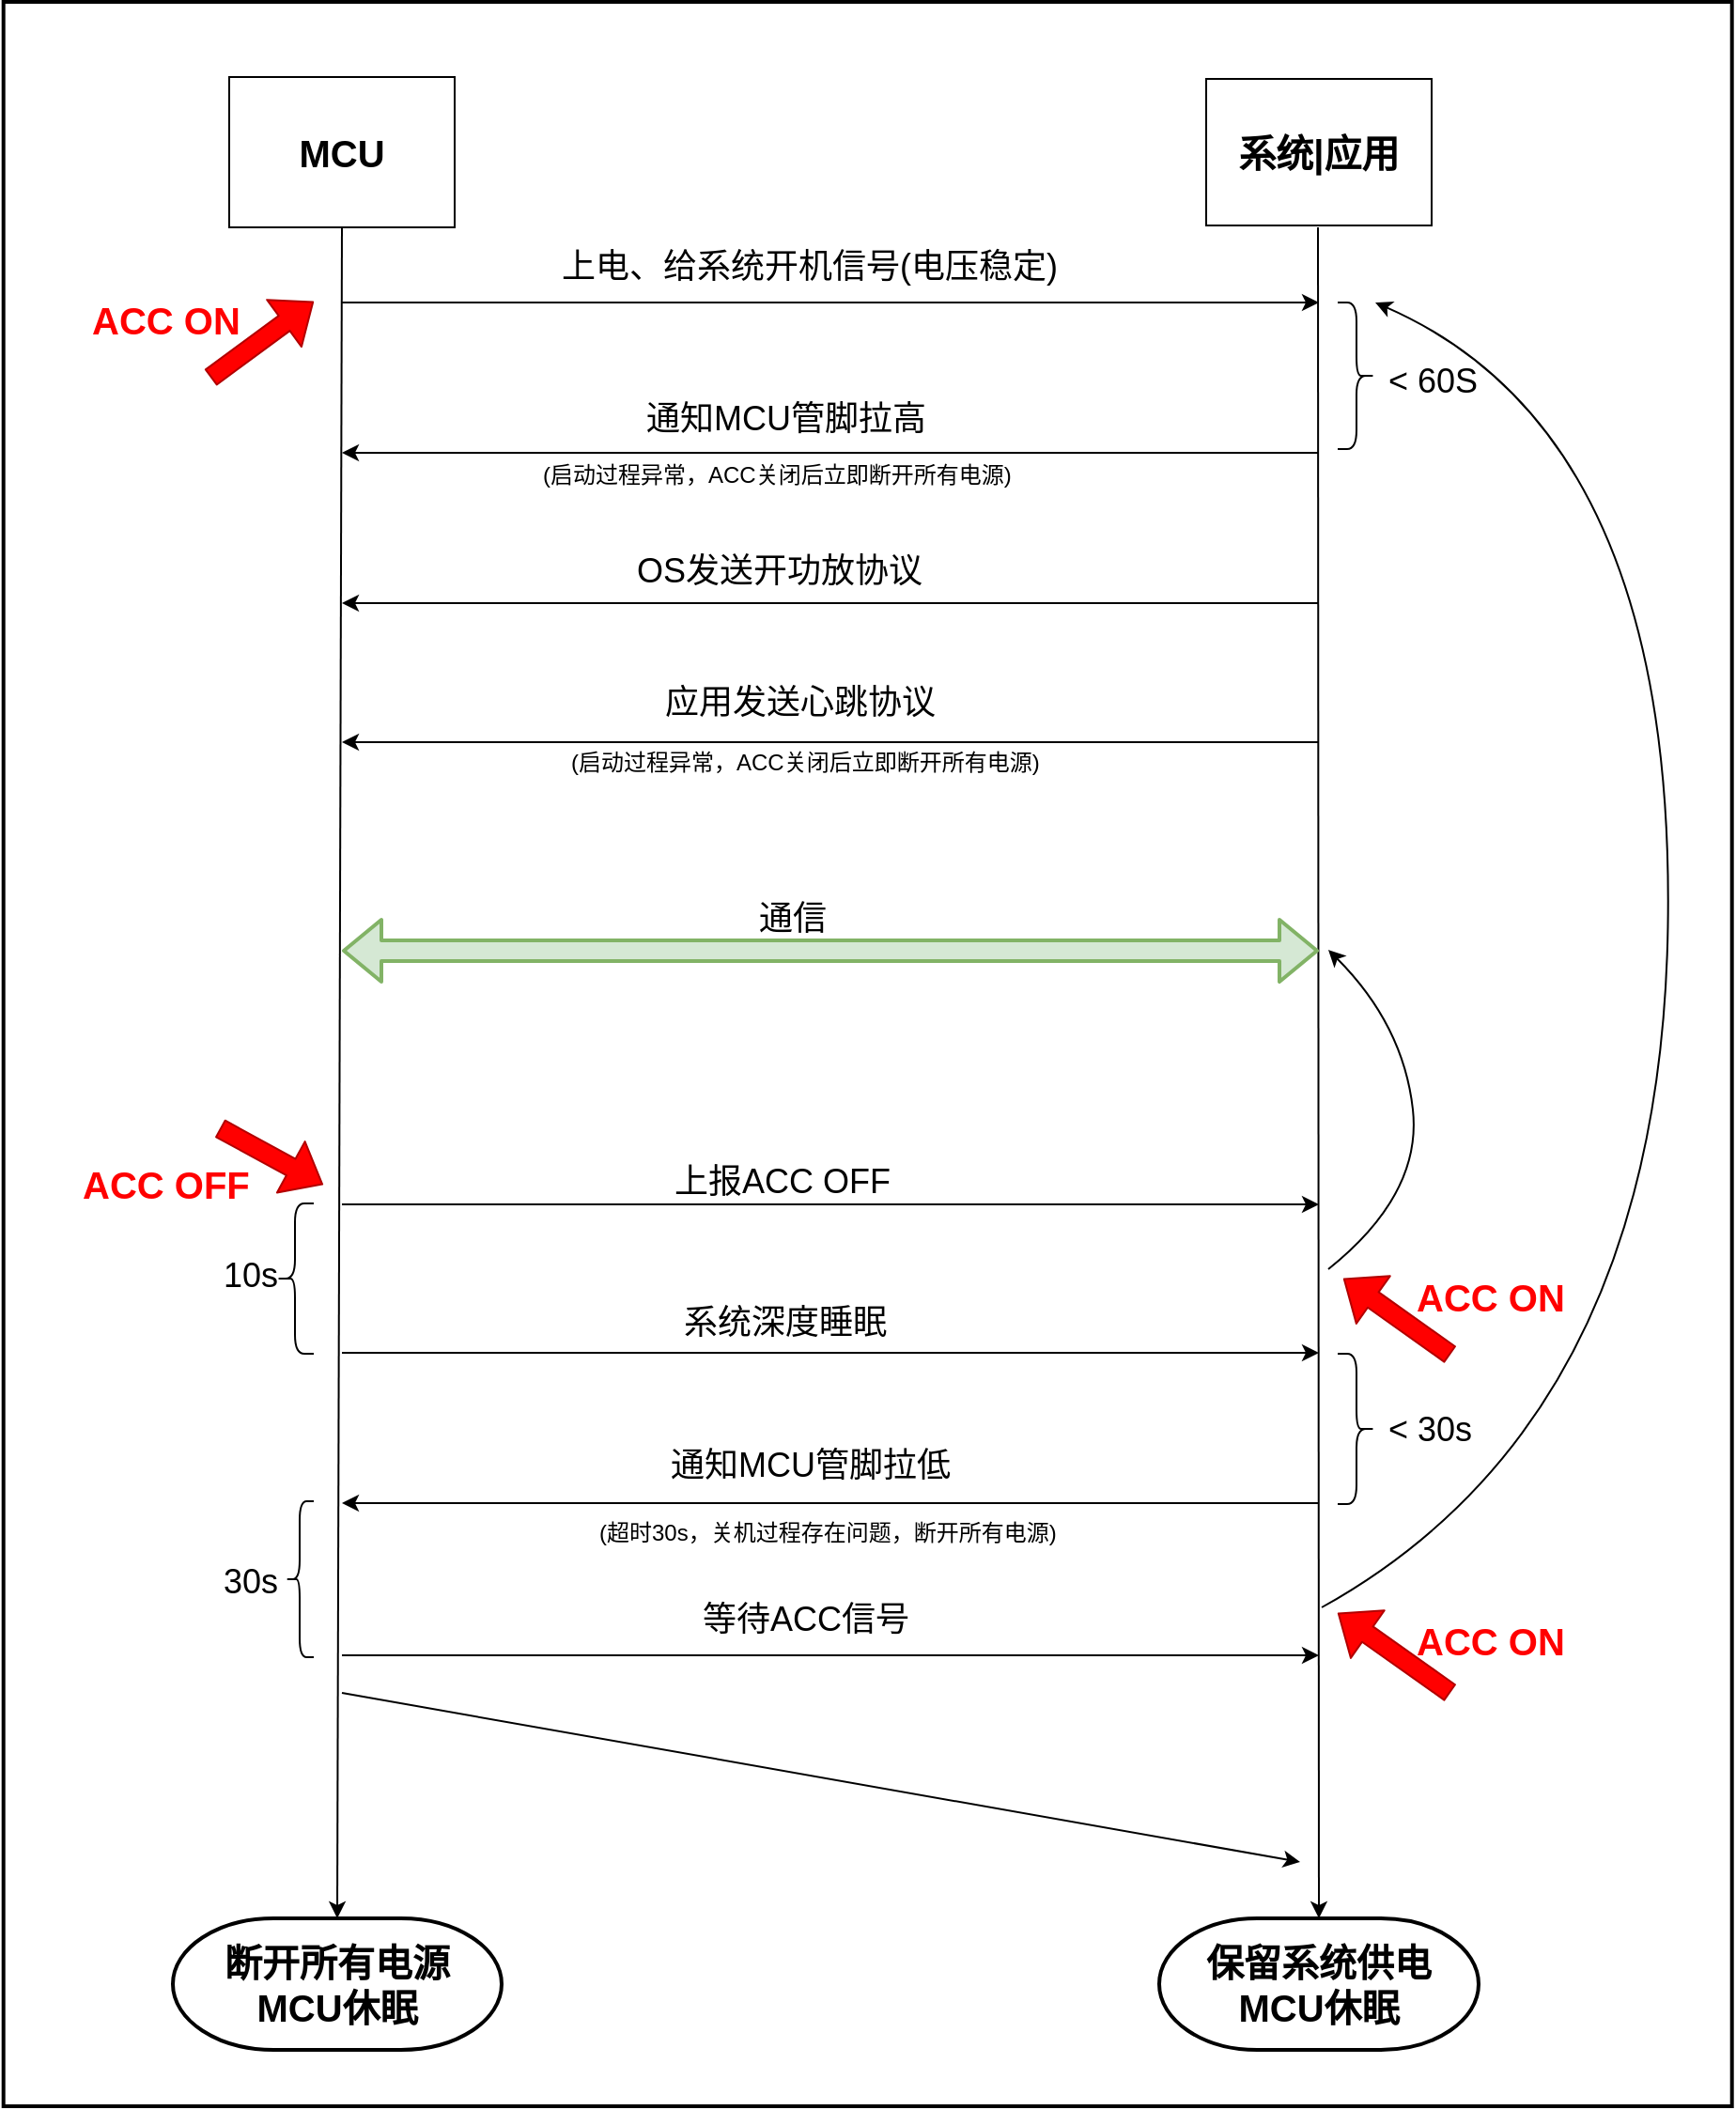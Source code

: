 <mxfile version="12.1.3" type="github" pages="1">
  <diagram id="3RNgoS7mazbFAzdoAH3F" name="第 1 页">
    <mxGraphModel dx="1016" dy="788" grid="1" gridSize="10" guides="1" tooltips="1" connect="1" arrows="1" fold="1" page="1" pageScale="1" pageWidth="1169" pageHeight="1654" math="0" shadow="0">
      <root>
        <mxCell id="0"/>
        <mxCell id="1" parent="0"/>
        <mxCell id="g-xq8fiUKdF2ZnLSaSOa-61" value="" style="rounded=0;whiteSpace=wrap;html=1;strokeWidth=2;fillColor=none;" parent="1" vertex="1">
          <mxGeometry x="159.849" y="80" width="920" height="1120" as="geometry"/>
        </mxCell>
        <mxCell id="g-xq8fiUKdF2ZnLSaSOa-1" value="&lt;b&gt;&lt;font style=&quot;font-size: 20px&quot;&gt;MCU&lt;/font&gt;&lt;/b&gt;" style="rounded=0;whiteSpace=wrap;html=1;" parent="1" vertex="1">
          <mxGeometry x="280" y="120" width="120" height="80" as="geometry"/>
        </mxCell>
        <mxCell id="g-xq8fiUKdF2ZnLSaSOa-2" value="&lt;span style=&quot;font-size: 20px&quot;&gt;&lt;b&gt;系统|应用&lt;/b&gt;&lt;/span&gt;" style="rounded=0;whiteSpace=wrap;html=1;" parent="1" vertex="1">
          <mxGeometry x="800" y="121" width="120" height="78" as="geometry"/>
        </mxCell>
        <mxCell id="g-xq8fiUKdF2ZnLSaSOa-4" value="" style="endArrow=classic;html=1;entryX=0.5;entryY=0;entryDx=0;entryDy=0;entryPerimeter=0;" parent="1" target="g-xq8fiUKdF2ZnLSaSOa-56" edge="1">
          <mxGeometry width="50" height="50" relative="1" as="geometry">
            <mxPoint x="340" y="200" as="sourcePoint"/>
            <mxPoint x="340" y="1070" as="targetPoint"/>
          </mxGeometry>
        </mxCell>
        <mxCell id="g-xq8fiUKdF2ZnLSaSOa-5" value="" style="endArrow=classic;html=1;entryX=0.5;entryY=0;entryDx=0;entryDy=0;entryPerimeter=0;" parent="1" target="g-xq8fiUKdF2ZnLSaSOa-55" edge="1">
          <mxGeometry width="50" height="50" relative="1" as="geometry">
            <mxPoint x="859.5" y="200" as="sourcePoint"/>
            <mxPoint x="859.5" y="1070" as="targetPoint"/>
          </mxGeometry>
        </mxCell>
        <mxCell id="g-xq8fiUKdF2ZnLSaSOa-6" value="" style="shape=flexArrow;endArrow=classic;html=1;fillColor=#FF0000;strokeColor=#B20000;" parent="1" edge="1">
          <mxGeometry width="50" height="50" relative="1" as="geometry">
            <mxPoint x="270" y="280" as="sourcePoint"/>
            <mxPoint x="325" y="239.5" as="targetPoint"/>
          </mxGeometry>
        </mxCell>
        <mxCell id="g-xq8fiUKdF2ZnLSaSOa-7" value="&lt;b&gt;&lt;font style=&quot;font-size: 20px&quot; color=&quot;#ff0000&quot;&gt;ACC ON&lt;/font&gt;&lt;/b&gt;" style="text;html=1;resizable=0;points=[];autosize=1;align=left;verticalAlign=top;spacingTop=-4;" parent="1" vertex="1">
          <mxGeometry x="205" y="234.5" width="90" height="20" as="geometry"/>
        </mxCell>
        <mxCell id="g-xq8fiUKdF2ZnLSaSOa-8" value="" style="endArrow=classic;html=1;" parent="1" edge="1">
          <mxGeometry width="50" height="50" relative="1" as="geometry">
            <mxPoint x="340" y="960" as="sourcePoint"/>
            <mxPoint x="860" y="960" as="targetPoint"/>
          </mxGeometry>
        </mxCell>
        <mxCell id="g-xq8fiUKdF2ZnLSaSOa-9" value="" style="endArrow=classic;html=1;" parent="1" edge="1">
          <mxGeometry width="50" height="50" relative="1" as="geometry">
            <mxPoint x="340" y="240" as="sourcePoint"/>
            <mxPoint x="860" y="240" as="targetPoint"/>
          </mxGeometry>
        </mxCell>
        <mxCell id="g-xq8fiUKdF2ZnLSaSOa-10" value="" style="endArrow=classic;html=1;" parent="1" edge="1">
          <mxGeometry width="50" height="50" relative="1" as="geometry">
            <mxPoint x="860" y="879" as="sourcePoint"/>
            <mxPoint x="340" y="879" as="targetPoint"/>
          </mxGeometry>
        </mxCell>
        <mxCell id="g-xq8fiUKdF2ZnLSaSOa-38" value="&lt;font style=&quot;font-size: 18px&quot;&gt;通知MCU管脚拉低&lt;/font&gt;" style="text;html=1;resizable=0;points=[];align=center;verticalAlign=middle;labelBackgroundColor=#ffffff;" parent="g-xq8fiUKdF2ZnLSaSOa-10" vertex="1" connectable="0">
          <mxGeometry x="0.053" relative="1" as="geometry">
            <mxPoint x="2.5" y="-20" as="offset"/>
          </mxGeometry>
        </mxCell>
        <mxCell id="g-xq8fiUKdF2ZnLSaSOa-11" value="" style="endArrow=classic;html=1;" parent="1" edge="1">
          <mxGeometry width="50" height="50" relative="1" as="geometry">
            <mxPoint x="340" y="799" as="sourcePoint"/>
            <mxPoint x="860" y="799" as="targetPoint"/>
          </mxGeometry>
        </mxCell>
        <mxCell id="g-xq8fiUKdF2ZnLSaSOa-12" value="" style="endArrow=classic;html=1;" parent="1" edge="1">
          <mxGeometry width="50" height="50" relative="1" as="geometry">
            <mxPoint x="340" y="720" as="sourcePoint"/>
            <mxPoint x="860" y="720" as="targetPoint"/>
          </mxGeometry>
        </mxCell>
        <mxCell id="g-xq8fiUKdF2ZnLSaSOa-13" value="" style="endArrow=classic;html=1;" parent="1" edge="1">
          <mxGeometry width="50" height="50" relative="1" as="geometry">
            <mxPoint x="860" y="474" as="sourcePoint"/>
            <mxPoint x="340" y="474" as="targetPoint"/>
          </mxGeometry>
        </mxCell>
        <mxCell id="g-xq8fiUKdF2ZnLSaSOa-14" value="" style="endArrow=classic;html=1;" parent="1" edge="1">
          <mxGeometry width="50" height="50" relative="1" as="geometry">
            <mxPoint x="860" y="400" as="sourcePoint"/>
            <mxPoint x="340" y="400" as="targetPoint"/>
          </mxGeometry>
        </mxCell>
        <mxCell id="g-xq8fiUKdF2ZnLSaSOa-15" value="" style="endArrow=classic;html=1;" parent="1" edge="1">
          <mxGeometry width="50" height="50" relative="1" as="geometry">
            <mxPoint x="860" y="320" as="sourcePoint"/>
            <mxPoint x="340" y="320" as="targetPoint"/>
          </mxGeometry>
        </mxCell>
        <mxCell id="g-xq8fiUKdF2ZnLSaSOa-17" value="&lt;div style=&quot;text-align: center&quot;&gt;&lt;span style=&quot;font-size: 18px&quot;&gt;通知MCU管脚拉高&lt;/span&gt;&lt;/div&gt;" style="text;html=1;resizable=0;points=[];autosize=1;align=left;verticalAlign=top;spacingTop=-4;" parent="1" vertex="1">
          <mxGeometry x="500" y="289" width="160" height="20" as="geometry"/>
        </mxCell>
        <mxCell id="g-xq8fiUKdF2ZnLSaSOa-18" value="&lt;font style=&quot;font-size: 18px&quot;&gt;上电、给系统开机信号(电压稳定)&lt;/font&gt;" style="text;html=1;resizable=0;points=[];autosize=1;align=left;verticalAlign=top;spacingTop=-4;" parent="1" vertex="1">
          <mxGeometry x="455" y="208" width="280" height="20" as="geometry"/>
        </mxCell>
        <mxCell id="g-xq8fiUKdF2ZnLSaSOa-20" value="&lt;span style=&quot;font-size: 18px&quot;&gt;OS发送开功放协议&lt;/span&gt;" style="text;html=1;resizable=0;points=[];autosize=1;align=left;verticalAlign=top;spacingTop=-4;" parent="1" vertex="1">
          <mxGeometry x="495" y="370" width="170" height="20" as="geometry"/>
        </mxCell>
        <mxCell id="g-xq8fiUKdF2ZnLSaSOa-21" value="&lt;font style=&quot;font-size: 18px&quot;&gt;应用发送心跳协议&lt;/font&gt;" style="text;html=1;resizable=0;points=[];autosize=1;align=left;verticalAlign=top;spacingTop=-4;" parent="1" vertex="1">
          <mxGeometry x="510" y="440" width="160" height="20" as="geometry"/>
        </mxCell>
        <mxCell id="g-xq8fiUKdF2ZnLSaSOa-22" value="(启动过程异常，ACC关闭后立即断开所有电源)" style="text;html=1;resizable=0;points=[];autosize=1;align=left;verticalAlign=top;spacingTop=-4;" parent="1" vertex="1">
          <mxGeometry x="460" y="474.5" width="290" height="10" as="geometry"/>
        </mxCell>
        <mxCell id="g-xq8fiUKdF2ZnLSaSOa-23" value="" style="shape=flexArrow;endArrow=classic;startArrow=classic;html=1;strokeWidth=2;endSize=6;targetPerimeterSpacing=0;fillColor=#d5e8d4;strokeColor=#82b366;" parent="1" edge="1">
          <mxGeometry width="50" height="50" relative="1" as="geometry">
            <mxPoint x="340" y="585" as="sourcePoint"/>
            <mxPoint x="860" y="585" as="targetPoint"/>
          </mxGeometry>
        </mxCell>
        <mxCell id="g-xq8fiUKdF2ZnLSaSOa-24" value="&lt;font style=&quot;font-size: 18px&quot;&gt;通信&lt;/font&gt;" style="text;html=1;resizable=0;points=[];autosize=1;align=left;verticalAlign=top;spacingTop=-4;" parent="1" vertex="1">
          <mxGeometry x="560" y="554.5" width="50" height="20" as="geometry"/>
        </mxCell>
        <mxCell id="g-xq8fiUKdF2ZnLSaSOa-25" value="" style="shape=flexArrow;endArrow=classic;html=1;fillColor=#FF0000;strokeColor=#B20000;" parent="1" edge="1">
          <mxGeometry width="50" height="50" relative="1" as="geometry">
            <mxPoint x="275" y="679.5" as="sourcePoint"/>
            <mxPoint x="330" y="709.5" as="targetPoint"/>
          </mxGeometry>
        </mxCell>
        <mxCell id="g-xq8fiUKdF2ZnLSaSOa-26" value="&lt;b&gt;&lt;font style=&quot;font-size: 20px&quot; color=&quot;#ff0000&quot;&gt;ACC OFF&lt;/font&gt;&lt;/b&gt;" style="text;html=1;resizable=0;points=[];autosize=1;align=left;verticalAlign=top;spacingTop=-4;" parent="1" vertex="1">
          <mxGeometry x="200" y="694.5" width="100" height="20" as="geometry"/>
        </mxCell>
        <mxCell id="g-xq8fiUKdF2ZnLSaSOa-27" value="&lt;font style=&quot;font-size: 18px&quot;&gt;上报ACC OFF&lt;/font&gt;" style="text;html=1;resizable=0;points=[];autosize=1;align=left;verticalAlign=top;spacingTop=-4;" parent="1" vertex="1">
          <mxGeometry x="515" y="694.5" width="130" height="20" as="geometry"/>
        </mxCell>
        <mxCell id="g-xq8fiUKdF2ZnLSaSOa-32" value="" style="curved=1;endArrow=classic;html=1;fillColor=#FF0000;" parent="1" edge="1">
          <mxGeometry width="50" height="50" relative="1" as="geometry">
            <mxPoint x="865" y="754.5" as="sourcePoint"/>
            <mxPoint x="865" y="584.5" as="targetPoint"/>
            <Array as="points">
              <mxPoint x="915" y="714.5"/>
              <mxPoint x="905" y="624.5"/>
            </Array>
          </mxGeometry>
        </mxCell>
        <mxCell id="g-xq8fiUKdF2ZnLSaSOa-33" value="" style="shape=flexArrow;endArrow=classic;html=1;fillColor=#FF0000;strokeColor=#B20000;" parent="1" edge="1">
          <mxGeometry width="50" height="50" relative="1" as="geometry">
            <mxPoint x="930" y="980" as="sourcePoint"/>
            <mxPoint x="870" y="937.5" as="targetPoint"/>
          </mxGeometry>
        </mxCell>
        <mxCell id="g-xq8fiUKdF2ZnLSaSOa-34" value="&lt;b&gt;&lt;font style=&quot;font-size: 20px&quot; color=&quot;#ff0000&quot;&gt;ACC ON&lt;/font&gt;&lt;/b&gt;" style="text;html=1;resizable=0;points=[];autosize=1;align=left;verticalAlign=top;spacingTop=-4;" parent="1" vertex="1">
          <mxGeometry x="910" y="937.5" width="90" height="20" as="geometry"/>
        </mxCell>
        <mxCell id="g-xq8fiUKdF2ZnLSaSOa-35" value="&lt;font style=&quot;font-size: 18px&quot;&gt;系统深度睡眠&lt;/font&gt;" style="text;html=1;resizable=0;points=[];autosize=1;align=left;verticalAlign=top;spacingTop=-4;" parent="1" vertex="1">
          <mxGeometry x="520" y="770" width="120" height="20" as="geometry"/>
        </mxCell>
        <mxCell id="g-xq8fiUKdF2ZnLSaSOa-36" value="" style="shape=curlyBracket;whiteSpace=wrap;html=1;rounded=1;" parent="1" vertex="1">
          <mxGeometry x="305" y="719.5" width="20" height="80" as="geometry"/>
        </mxCell>
        <mxCell id="g-xq8fiUKdF2ZnLSaSOa-37" value="&lt;font style=&quot;font-size: 18px&quot;&gt;10s&lt;/font&gt;" style="text;html=1;resizable=0;points=[];autosize=1;align=left;verticalAlign=top;spacingTop=-4;" parent="1" vertex="1">
          <mxGeometry x="275" y="744.5" width="40" height="20" as="geometry"/>
        </mxCell>
        <mxCell id="g-xq8fiUKdF2ZnLSaSOa-39" value="" style="shape=curlyBracket;whiteSpace=wrap;html=1;rounded=1;resizable=1;direction=west;" parent="1" vertex="1">
          <mxGeometry x="870" y="799.5" width="20" height="80" as="geometry"/>
        </mxCell>
        <mxCell id="g-xq8fiUKdF2ZnLSaSOa-40" value="&lt;font style=&quot;font-size: 18px&quot;&gt;&amp;lt; 30s&lt;/font&gt;" style="text;html=1;resizable=0;points=[];autosize=1;align=left;verticalAlign=top;spacingTop=-4;" parent="1" vertex="1">
          <mxGeometry x="895" y="827" width="60" height="20" as="geometry"/>
        </mxCell>
        <mxCell id="g-xq8fiUKdF2ZnLSaSOa-41" value="(超时30s，关机过程存在问题，断开所有电源)" style="text;html=1;resizable=0;points=[];autosize=1;align=left;verticalAlign=top;spacingTop=-4;" parent="1" vertex="1">
          <mxGeometry x="475" y="884.5" width="290" height="10" as="geometry"/>
        </mxCell>
        <mxCell id="g-xq8fiUKdF2ZnLSaSOa-42" value="" style="shape=curlyBracket;whiteSpace=wrap;html=1;rounded=1;" parent="1" vertex="1">
          <mxGeometry x="310" y="878" width="15" height="83" as="geometry"/>
        </mxCell>
        <mxCell id="g-xq8fiUKdF2ZnLSaSOa-43" value="&lt;font style=&quot;font-size: 18px&quot;&gt;30s&lt;/font&gt;" style="text;html=1;resizable=0;points=[];autosize=1;align=left;verticalAlign=top;spacingTop=-4;" parent="1" vertex="1">
          <mxGeometry x="275" y="907.5" width="40" height="20" as="geometry"/>
        </mxCell>
        <mxCell id="g-xq8fiUKdF2ZnLSaSOa-44" value="&lt;font style=&quot;font-size: 18px&quot;&gt;等待ACC信号&lt;/font&gt;" style="text;html=1;resizable=0;points=[];autosize=1;align=left;verticalAlign=top;spacingTop=-4;" parent="1" vertex="1">
          <mxGeometry x="530" y="927.5" width="130" height="20" as="geometry"/>
        </mxCell>
        <mxCell id="g-xq8fiUKdF2ZnLSaSOa-47" value="" style="curved=1;endArrow=classic;html=1;fillColor=#FF0000;" parent="1" edge="1">
          <mxGeometry width="50" height="50" relative="1" as="geometry">
            <mxPoint x="861.5" y="934.5" as="sourcePoint"/>
            <mxPoint x="890" y="240" as="targetPoint"/>
            <Array as="points">
              <mxPoint x="1041.5" y="834.5"/>
              <mxPoint x="1050" y="310"/>
            </Array>
          </mxGeometry>
        </mxCell>
        <mxCell id="g-xq8fiUKdF2ZnLSaSOa-49" value="" style="shape=flexArrow;endArrow=classic;html=1;fillColor=#FF0000;strokeColor=#B20000;" parent="1" edge="1">
          <mxGeometry width="50" height="50" relative="1" as="geometry">
            <mxPoint x="930" y="800" as="sourcePoint"/>
            <mxPoint x="873" y="759.5" as="targetPoint"/>
          </mxGeometry>
        </mxCell>
        <mxCell id="g-xq8fiUKdF2ZnLSaSOa-50" value="&lt;b&gt;&lt;font style=&quot;font-size: 20px&quot; color=&quot;#ff0000&quot;&gt;ACC ON&lt;/font&gt;&lt;/b&gt;" style="text;html=1;resizable=0;points=[];autosize=1;align=left;verticalAlign=top;spacingTop=-4;" parent="1" vertex="1">
          <mxGeometry x="910" y="754.5" width="90" height="20" as="geometry"/>
        </mxCell>
        <mxCell id="g-xq8fiUKdF2ZnLSaSOa-53" value="" style="shape=curlyBracket;whiteSpace=wrap;html=1;rounded=1;resizable=1;direction=west;" parent="1" vertex="1">
          <mxGeometry x="870" y="240" width="20" height="78" as="geometry"/>
        </mxCell>
        <mxCell id="g-xq8fiUKdF2ZnLSaSOa-54" value="&lt;font style=&quot;font-size: 18px&quot;&gt;&amp;lt; 60S&lt;/font&gt;" style="text;html=1;resizable=0;points=[];autosize=1;align=left;verticalAlign=top;spacingTop=-4;" parent="1" vertex="1">
          <mxGeometry x="895" y="269" width="60" height="20" as="geometry"/>
        </mxCell>
        <mxCell id="g-xq8fiUKdF2ZnLSaSOa-55" value="&lt;span style=&quot;font-size: 20px&quot;&gt;&lt;b&gt;保留系统供电&lt;br&gt;MCU休眠&lt;/b&gt;&lt;/span&gt;" style="strokeWidth=2;html=1;shape=mxgraph.flowchart.terminator;whiteSpace=wrap;" parent="1" vertex="1">
          <mxGeometry x="775" y="1100" width="170" height="70" as="geometry"/>
        </mxCell>
        <mxCell id="g-xq8fiUKdF2ZnLSaSOa-56" value="&lt;span style=&quot;font-size: 20px&quot;&gt;&lt;b&gt;断开所有电源&lt;br&gt;MCU休眠&lt;/b&gt;&lt;/span&gt;&lt;br&gt;" style="strokeWidth=2;html=1;shape=mxgraph.flowchart.terminator;whiteSpace=wrap;" parent="1" vertex="1">
          <mxGeometry x="250" y="1100" width="175" height="70" as="geometry"/>
        </mxCell>
        <mxCell id="g-xq8fiUKdF2ZnLSaSOa-57" value="" style="endArrow=classic;html=1;" parent="1" edge="1">
          <mxGeometry width="50" height="50" relative="1" as="geometry">
            <mxPoint x="340" y="980" as="sourcePoint"/>
            <mxPoint x="850" y="1070" as="targetPoint"/>
          </mxGeometry>
        </mxCell>
        <mxCell id="eALIiVt5pSt-O9s41uVX-2" value="(启动过程异常，ACC关闭后立即断开所有电源)" style="text;html=1;" parent="1" vertex="1">
          <mxGeometry x="445" y="318" width="300" height="30" as="geometry"/>
        </mxCell>
      </root>
    </mxGraphModel>
  </diagram>
</mxfile>
